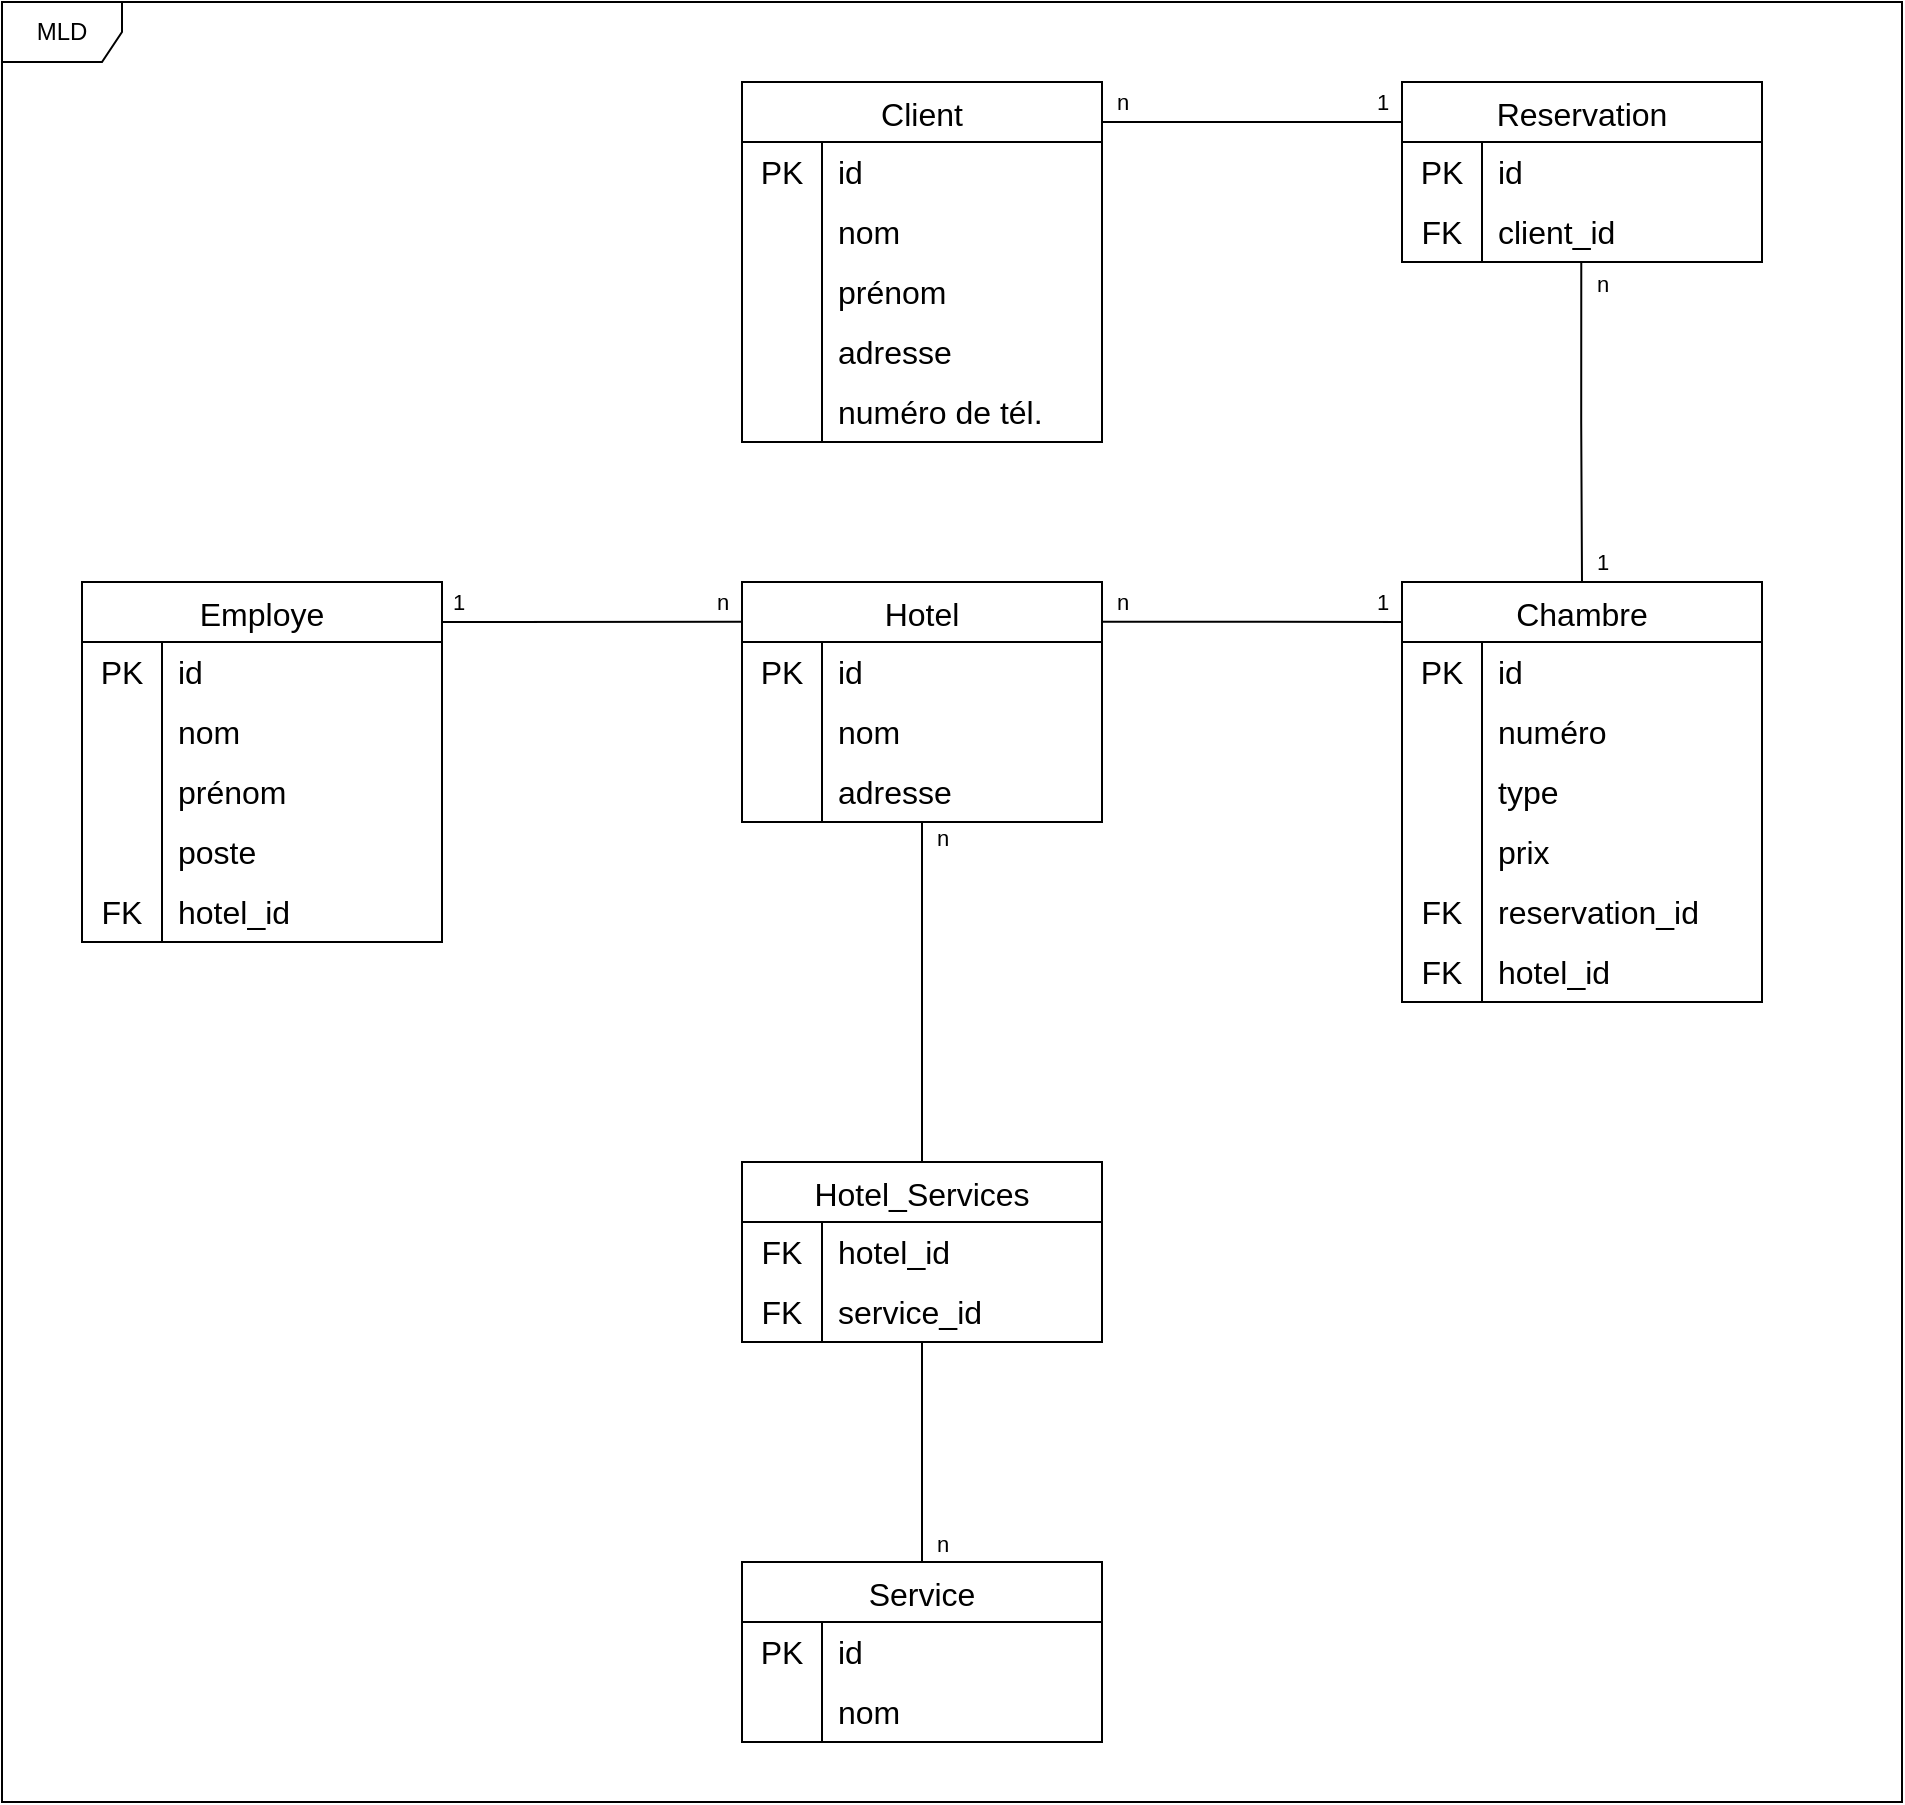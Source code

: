 <mxfile version="22.1.11" type="device">
  <diagram id="R2lEEEUBdFMjLlhIrx00" name="Page-1">
    <mxGraphModel dx="2313" dy="2354" grid="1" gridSize="10" guides="1" tooltips="1" connect="1" arrows="1" fold="1" page="1" pageScale="1" pageWidth="850" pageHeight="1100" math="0" shadow="0" extFonts="Permanent Marker^https://fonts.googleapis.com/css?family=Permanent+Marker">
      <root>
        <mxCell id="0" />
        <mxCell id="1" parent="0" />
        <mxCell id="INERQs4rVfNk_3R-kdhY-27" style="edgeStyle=orthogonalEdgeStyle;rounded=0;orthogonalLoop=1;jettySize=auto;html=1;entryX=-0.001;entryY=0.222;entryDx=0;entryDy=0;endArrow=none;endFill=0;entryPerimeter=0;exitX=1.002;exitY=0.111;exitDx=0;exitDy=0;exitPerimeter=0;" parent="1" source="QwRp-SO8r7x7Ja5KEBR6-1" target="QwRp-SO8r7x7Ja5KEBR6-17" edge="1">
          <mxGeometry relative="1" as="geometry">
            <mxPoint x="500" y="-200.19" as="sourcePoint" />
            <mxPoint x="630" y="-200.19" as="targetPoint" />
          </mxGeometry>
        </mxCell>
        <mxCell id="INERQs4rVfNk_3R-kdhY-29" value="n" style="edgeLabel;html=1;align=center;verticalAlign=middle;resizable=0;points=[];" parent="INERQs4rVfNk_3R-kdhY-27" vertex="1" connectable="0">
          <mxGeometry x="-0.871" y="2" relative="1" as="geometry">
            <mxPoint y="-8" as="offset" />
          </mxGeometry>
        </mxCell>
        <mxCell id="INERQs4rVfNk_3R-kdhY-30" value="1" style="edgeLabel;html=1;align=center;verticalAlign=middle;resizable=0;points=[];" parent="INERQs4rVfNk_3R-kdhY-27" vertex="1" connectable="0">
          <mxGeometry x="0.862" y="1" relative="1" as="geometry">
            <mxPoint y="-9" as="offset" />
          </mxGeometry>
        </mxCell>
        <mxCell id="INERQs4rVfNk_3R-kdhY-21" style="edgeStyle=orthogonalEdgeStyle;rounded=0;orthogonalLoop=1;jettySize=auto;html=1;exitX=0.498;exitY=1.005;exitDx=0;exitDy=0;entryX=0.5;entryY=0;entryDx=0;entryDy=0;endArrow=none;endFill=0;exitPerimeter=0;" parent="1" source="QwRp-SO8r7x7Ja5KEBR6-21" target="QwRp-SO8r7x7Ja5KEBR6-33" edge="1">
          <mxGeometry relative="1" as="geometry">
            <mxPoint x="729.69" y="-130" as="sourcePoint" />
            <mxPoint x="729.69" y="20" as="targetPoint" />
          </mxGeometry>
        </mxCell>
        <mxCell id="INERQs4rVfNk_3R-kdhY-23" value="n" style="edgeLabel;html=1;align=center;verticalAlign=middle;resizable=0;points=[];" parent="INERQs4rVfNk_3R-kdhY-21" vertex="1" connectable="0">
          <mxGeometry x="-0.898" relative="1" as="geometry">
            <mxPoint x="10" y="3" as="offset" />
          </mxGeometry>
        </mxCell>
        <mxCell id="INERQs4rVfNk_3R-kdhY-24" value="1" style="edgeLabel;html=1;align=center;verticalAlign=middle;resizable=0;points=[];" parent="INERQs4rVfNk_3R-kdhY-21" vertex="1" connectable="0">
          <mxGeometry x="0.88" relative="1" as="geometry">
            <mxPoint x="10" as="offset" />
          </mxGeometry>
        </mxCell>
        <mxCell id="QwRp-SO8r7x7Ja5KEBR6-1" value="Client" style="shape=table;startSize=30;container=1;collapsible=0;childLayout=tableLayout;fixedRows=1;rowLines=0;fontStyle=0;strokeColor=default;fontSize=16;" vertex="1" parent="1">
          <mxGeometry x="310" y="-220" width="180" height="180" as="geometry" />
        </mxCell>
        <mxCell id="QwRp-SO8r7x7Ja5KEBR6-2" value="" style="shape=tableRow;horizontal=0;startSize=0;swimlaneHead=0;swimlaneBody=0;top=0;left=0;bottom=0;right=0;collapsible=0;dropTarget=0;fillColor=none;points=[[0,0.5],[1,0.5]];portConstraint=eastwest;strokeColor=inherit;fontSize=16;" vertex="1" parent="QwRp-SO8r7x7Ja5KEBR6-1">
          <mxGeometry y="30" width="180" height="30" as="geometry" />
        </mxCell>
        <mxCell id="QwRp-SO8r7x7Ja5KEBR6-3" value="PK" style="shape=partialRectangle;html=1;whiteSpace=wrap;connectable=0;fillColor=none;top=0;left=0;bottom=0;right=0;overflow=hidden;pointerEvents=1;strokeColor=inherit;fontSize=16;" vertex="1" parent="QwRp-SO8r7x7Ja5KEBR6-2">
          <mxGeometry width="40" height="30" as="geometry">
            <mxRectangle width="40" height="30" as="alternateBounds" />
          </mxGeometry>
        </mxCell>
        <mxCell id="QwRp-SO8r7x7Ja5KEBR6-4" value="id" style="shape=partialRectangle;html=1;whiteSpace=wrap;connectable=0;fillColor=none;top=0;left=0;bottom=0;right=0;align=left;spacingLeft=6;overflow=hidden;strokeColor=inherit;fontSize=16;" vertex="1" parent="QwRp-SO8r7x7Ja5KEBR6-2">
          <mxGeometry x="40" width="140" height="30" as="geometry">
            <mxRectangle width="140" height="30" as="alternateBounds" />
          </mxGeometry>
        </mxCell>
        <mxCell id="QwRp-SO8r7x7Ja5KEBR6-5" value="" style="shape=tableRow;horizontal=0;startSize=0;swimlaneHead=0;swimlaneBody=0;top=0;left=0;bottom=0;right=0;collapsible=0;dropTarget=0;fillColor=none;points=[[0,0.5],[1,0.5]];portConstraint=eastwest;strokeColor=inherit;fontSize=16;" vertex="1" parent="QwRp-SO8r7x7Ja5KEBR6-1">
          <mxGeometry y="60" width="180" height="30" as="geometry" />
        </mxCell>
        <mxCell id="QwRp-SO8r7x7Ja5KEBR6-6" value="" style="shape=partialRectangle;html=1;whiteSpace=wrap;connectable=0;fillColor=none;top=0;left=0;bottom=0;right=0;overflow=hidden;strokeColor=inherit;fontSize=16;" vertex="1" parent="QwRp-SO8r7x7Ja5KEBR6-5">
          <mxGeometry width="40" height="30" as="geometry">
            <mxRectangle width="40" height="30" as="alternateBounds" />
          </mxGeometry>
        </mxCell>
        <mxCell id="QwRp-SO8r7x7Ja5KEBR6-7" value="nom" style="shape=partialRectangle;html=1;whiteSpace=wrap;connectable=0;fillColor=none;top=0;left=0;bottom=0;right=0;align=left;spacingLeft=6;overflow=hidden;strokeColor=inherit;fontSize=16;" vertex="1" parent="QwRp-SO8r7x7Ja5KEBR6-5">
          <mxGeometry x="40" width="140" height="30" as="geometry">
            <mxRectangle width="140" height="30" as="alternateBounds" />
          </mxGeometry>
        </mxCell>
        <mxCell id="QwRp-SO8r7x7Ja5KEBR6-8" value="" style="shape=tableRow;horizontal=0;startSize=0;swimlaneHead=0;swimlaneBody=0;top=0;left=0;bottom=0;right=0;collapsible=0;dropTarget=0;fillColor=none;points=[[0,0.5],[1,0.5]];portConstraint=eastwest;strokeColor=inherit;fontSize=16;" vertex="1" parent="QwRp-SO8r7x7Ja5KEBR6-1">
          <mxGeometry y="90" width="180" height="30" as="geometry" />
        </mxCell>
        <mxCell id="QwRp-SO8r7x7Ja5KEBR6-9" value="" style="shape=partialRectangle;html=1;whiteSpace=wrap;connectable=0;fillColor=none;top=0;left=0;bottom=0;right=0;overflow=hidden;strokeColor=inherit;fontSize=16;" vertex="1" parent="QwRp-SO8r7x7Ja5KEBR6-8">
          <mxGeometry width="40" height="30" as="geometry">
            <mxRectangle width="40" height="30" as="alternateBounds" />
          </mxGeometry>
        </mxCell>
        <mxCell id="QwRp-SO8r7x7Ja5KEBR6-10" value="prénom" style="shape=partialRectangle;html=1;whiteSpace=wrap;connectable=0;fillColor=none;top=0;left=0;bottom=0;right=0;align=left;spacingLeft=6;overflow=hidden;strokeColor=inherit;fontSize=16;" vertex="1" parent="QwRp-SO8r7x7Ja5KEBR6-8">
          <mxGeometry x="40" width="140" height="30" as="geometry">
            <mxRectangle width="140" height="30" as="alternateBounds" />
          </mxGeometry>
        </mxCell>
        <mxCell id="QwRp-SO8r7x7Ja5KEBR6-11" style="shape=tableRow;horizontal=0;startSize=0;swimlaneHead=0;swimlaneBody=0;top=0;left=0;bottom=0;right=0;collapsible=0;dropTarget=0;fillColor=none;points=[[0,0.5],[1,0.5]];portConstraint=eastwest;strokeColor=inherit;fontSize=16;" vertex="1" parent="QwRp-SO8r7x7Ja5KEBR6-1">
          <mxGeometry y="120" width="180" height="30" as="geometry" />
        </mxCell>
        <mxCell id="QwRp-SO8r7x7Ja5KEBR6-12" style="shape=partialRectangle;html=1;whiteSpace=wrap;connectable=0;fillColor=none;top=0;left=0;bottom=0;right=0;overflow=hidden;strokeColor=inherit;fontSize=16;" vertex="1" parent="QwRp-SO8r7x7Ja5KEBR6-11">
          <mxGeometry width="40" height="30" as="geometry">
            <mxRectangle width="40" height="30" as="alternateBounds" />
          </mxGeometry>
        </mxCell>
        <mxCell id="QwRp-SO8r7x7Ja5KEBR6-13" value="adresse" style="shape=partialRectangle;html=1;whiteSpace=wrap;connectable=0;fillColor=none;top=0;left=0;bottom=0;right=0;align=left;spacingLeft=6;overflow=hidden;strokeColor=inherit;fontSize=16;" vertex="1" parent="QwRp-SO8r7x7Ja5KEBR6-11">
          <mxGeometry x="40" width="140" height="30" as="geometry">
            <mxRectangle width="140" height="30" as="alternateBounds" />
          </mxGeometry>
        </mxCell>
        <mxCell id="QwRp-SO8r7x7Ja5KEBR6-14" style="shape=tableRow;horizontal=0;startSize=0;swimlaneHead=0;swimlaneBody=0;top=0;left=0;bottom=0;right=0;collapsible=0;dropTarget=0;fillColor=none;points=[[0,0.5],[1,0.5]];portConstraint=eastwest;strokeColor=inherit;fontSize=16;" vertex="1" parent="QwRp-SO8r7x7Ja5KEBR6-1">
          <mxGeometry y="150" width="180" height="30" as="geometry" />
        </mxCell>
        <mxCell id="QwRp-SO8r7x7Ja5KEBR6-15" style="shape=partialRectangle;html=1;whiteSpace=wrap;connectable=0;fillColor=none;top=0;left=0;bottom=0;right=0;overflow=hidden;strokeColor=inherit;fontSize=16;" vertex="1" parent="QwRp-SO8r7x7Ja5KEBR6-14">
          <mxGeometry width="40" height="30" as="geometry">
            <mxRectangle width="40" height="30" as="alternateBounds" />
          </mxGeometry>
        </mxCell>
        <mxCell id="QwRp-SO8r7x7Ja5KEBR6-16" value="numéro de tél." style="shape=partialRectangle;html=1;whiteSpace=wrap;connectable=0;fillColor=none;top=0;left=0;bottom=0;right=0;align=left;spacingLeft=6;overflow=hidden;strokeColor=inherit;fontSize=16;" vertex="1" parent="QwRp-SO8r7x7Ja5KEBR6-14">
          <mxGeometry x="40" width="140" height="30" as="geometry">
            <mxRectangle width="140" height="30" as="alternateBounds" />
          </mxGeometry>
        </mxCell>
        <mxCell id="QwRp-SO8r7x7Ja5KEBR6-17" value="Reservation" style="shape=table;startSize=30;container=1;collapsible=0;childLayout=tableLayout;fixedRows=1;rowLines=0;fontStyle=0;strokeColor=default;fontSize=16;" vertex="1" parent="1">
          <mxGeometry x="640" y="-220" width="180" height="90" as="geometry" />
        </mxCell>
        <mxCell id="QwRp-SO8r7x7Ja5KEBR6-18" value="" style="shape=tableRow;horizontal=0;startSize=0;swimlaneHead=0;swimlaneBody=0;top=0;left=0;bottom=0;right=0;collapsible=0;dropTarget=0;fillColor=none;points=[[0,0.5],[1,0.5]];portConstraint=eastwest;strokeColor=inherit;fontSize=16;" vertex="1" parent="QwRp-SO8r7x7Ja5KEBR6-17">
          <mxGeometry y="30" width="180" height="30" as="geometry" />
        </mxCell>
        <mxCell id="QwRp-SO8r7x7Ja5KEBR6-19" value="PK" style="shape=partialRectangle;html=1;whiteSpace=wrap;connectable=0;fillColor=none;top=0;left=0;bottom=0;right=0;overflow=hidden;pointerEvents=1;strokeColor=inherit;fontSize=16;" vertex="1" parent="QwRp-SO8r7x7Ja5KEBR6-18">
          <mxGeometry width="40" height="30" as="geometry">
            <mxRectangle width="40" height="30" as="alternateBounds" />
          </mxGeometry>
        </mxCell>
        <mxCell id="QwRp-SO8r7x7Ja5KEBR6-20" value="id" style="shape=partialRectangle;html=1;whiteSpace=wrap;connectable=0;fillColor=none;top=0;left=0;bottom=0;right=0;align=left;spacingLeft=6;overflow=hidden;strokeColor=inherit;fontSize=16;" vertex="1" parent="QwRp-SO8r7x7Ja5KEBR6-18">
          <mxGeometry x="40" width="140" height="30" as="geometry">
            <mxRectangle width="140" height="30" as="alternateBounds" />
          </mxGeometry>
        </mxCell>
        <mxCell id="QwRp-SO8r7x7Ja5KEBR6-21" value="" style="shape=tableRow;horizontal=0;startSize=0;swimlaneHead=0;swimlaneBody=0;top=0;left=0;bottom=0;right=0;collapsible=0;dropTarget=0;fillColor=none;points=[[0,0.5],[1,0.5]];portConstraint=eastwest;strokeColor=inherit;fontSize=16;" vertex="1" parent="QwRp-SO8r7x7Ja5KEBR6-17">
          <mxGeometry y="60" width="180" height="30" as="geometry" />
        </mxCell>
        <mxCell id="QwRp-SO8r7x7Ja5KEBR6-22" value="FK" style="shape=partialRectangle;html=1;whiteSpace=wrap;connectable=0;fillColor=none;top=0;left=0;bottom=0;right=0;overflow=hidden;strokeColor=inherit;fontSize=16;" vertex="1" parent="QwRp-SO8r7x7Ja5KEBR6-21">
          <mxGeometry width="40" height="30" as="geometry">
            <mxRectangle width="40" height="30" as="alternateBounds" />
          </mxGeometry>
        </mxCell>
        <mxCell id="QwRp-SO8r7x7Ja5KEBR6-23" value="client_id" style="shape=partialRectangle;html=1;whiteSpace=wrap;connectable=0;fillColor=none;top=0;left=0;bottom=0;right=0;align=left;spacingLeft=6;overflow=hidden;strokeColor=inherit;fontSize=16;" vertex="1" parent="QwRp-SO8r7x7Ja5KEBR6-21">
          <mxGeometry x="40" width="140" height="30" as="geometry">
            <mxRectangle width="140" height="30" as="alternateBounds" />
          </mxGeometry>
        </mxCell>
        <mxCell id="QwRp-SO8r7x7Ja5KEBR6-33" value="Chambre" style="shape=table;startSize=30;container=1;collapsible=0;childLayout=tableLayout;fixedRows=1;rowLines=0;fontStyle=0;strokeColor=default;fontSize=16;" vertex="1" parent="1">
          <mxGeometry x="640" y="30" width="180" height="210" as="geometry" />
        </mxCell>
        <mxCell id="QwRp-SO8r7x7Ja5KEBR6-34" value="" style="shape=tableRow;horizontal=0;startSize=0;swimlaneHead=0;swimlaneBody=0;top=0;left=0;bottom=0;right=0;collapsible=0;dropTarget=0;fillColor=none;points=[[0,0.5],[1,0.5]];portConstraint=eastwest;strokeColor=inherit;fontSize=16;" vertex="1" parent="QwRp-SO8r7x7Ja5KEBR6-33">
          <mxGeometry y="30" width="180" height="30" as="geometry" />
        </mxCell>
        <mxCell id="QwRp-SO8r7x7Ja5KEBR6-35" value="PK" style="shape=partialRectangle;html=1;whiteSpace=wrap;connectable=0;fillColor=none;top=0;left=0;bottom=0;right=0;overflow=hidden;pointerEvents=1;strokeColor=inherit;fontSize=16;" vertex="1" parent="QwRp-SO8r7x7Ja5KEBR6-34">
          <mxGeometry width="40" height="30" as="geometry">
            <mxRectangle width="40" height="30" as="alternateBounds" />
          </mxGeometry>
        </mxCell>
        <mxCell id="QwRp-SO8r7x7Ja5KEBR6-36" value="id" style="shape=partialRectangle;html=1;whiteSpace=wrap;connectable=0;fillColor=none;top=0;left=0;bottom=0;right=0;align=left;spacingLeft=6;overflow=hidden;strokeColor=inherit;fontSize=16;" vertex="1" parent="QwRp-SO8r7x7Ja5KEBR6-34">
          <mxGeometry x="40" width="140" height="30" as="geometry">
            <mxRectangle width="140" height="30" as="alternateBounds" />
          </mxGeometry>
        </mxCell>
        <mxCell id="QwRp-SO8r7x7Ja5KEBR6-37" value="" style="shape=tableRow;horizontal=0;startSize=0;swimlaneHead=0;swimlaneBody=0;top=0;left=0;bottom=0;right=0;collapsible=0;dropTarget=0;fillColor=none;points=[[0,0.5],[1,0.5]];portConstraint=eastwest;strokeColor=inherit;fontSize=16;" vertex="1" parent="QwRp-SO8r7x7Ja5KEBR6-33">
          <mxGeometry y="60" width="180" height="30" as="geometry" />
        </mxCell>
        <mxCell id="QwRp-SO8r7x7Ja5KEBR6-38" value="" style="shape=partialRectangle;html=1;whiteSpace=wrap;connectable=0;fillColor=none;top=0;left=0;bottom=0;right=0;overflow=hidden;strokeColor=inherit;fontSize=16;" vertex="1" parent="QwRp-SO8r7x7Ja5KEBR6-37">
          <mxGeometry width="40" height="30" as="geometry">
            <mxRectangle width="40" height="30" as="alternateBounds" />
          </mxGeometry>
        </mxCell>
        <mxCell id="QwRp-SO8r7x7Ja5KEBR6-39" value="numéro" style="shape=partialRectangle;html=1;whiteSpace=wrap;connectable=0;fillColor=none;top=0;left=0;bottom=0;right=0;align=left;spacingLeft=6;overflow=hidden;strokeColor=inherit;fontSize=16;" vertex="1" parent="QwRp-SO8r7x7Ja5KEBR6-37">
          <mxGeometry x="40" width="140" height="30" as="geometry">
            <mxRectangle width="140" height="30" as="alternateBounds" />
          </mxGeometry>
        </mxCell>
        <mxCell id="QwRp-SO8r7x7Ja5KEBR6-49" style="shape=tableRow;horizontal=0;startSize=0;swimlaneHead=0;swimlaneBody=0;top=0;left=0;bottom=0;right=0;collapsible=0;dropTarget=0;fillColor=none;points=[[0,0.5],[1,0.5]];portConstraint=eastwest;strokeColor=inherit;fontSize=16;" vertex="1" parent="QwRp-SO8r7x7Ja5KEBR6-33">
          <mxGeometry y="90" width="180" height="30" as="geometry" />
        </mxCell>
        <mxCell id="QwRp-SO8r7x7Ja5KEBR6-50" style="shape=partialRectangle;html=1;whiteSpace=wrap;connectable=0;fillColor=none;top=0;left=0;bottom=0;right=0;overflow=hidden;strokeColor=inherit;fontSize=16;" vertex="1" parent="QwRp-SO8r7x7Ja5KEBR6-49">
          <mxGeometry width="40" height="30" as="geometry">
            <mxRectangle width="40" height="30" as="alternateBounds" />
          </mxGeometry>
        </mxCell>
        <mxCell id="QwRp-SO8r7x7Ja5KEBR6-51" value="type" style="shape=partialRectangle;html=1;whiteSpace=wrap;connectable=0;fillColor=none;top=0;left=0;bottom=0;right=0;align=left;spacingLeft=6;overflow=hidden;strokeColor=inherit;fontSize=16;" vertex="1" parent="QwRp-SO8r7x7Ja5KEBR6-49">
          <mxGeometry x="40" width="140" height="30" as="geometry">
            <mxRectangle width="140" height="30" as="alternateBounds" />
          </mxGeometry>
        </mxCell>
        <mxCell id="QwRp-SO8r7x7Ja5KEBR6-46" style="shape=tableRow;horizontal=0;startSize=0;swimlaneHead=0;swimlaneBody=0;top=0;left=0;bottom=0;right=0;collapsible=0;dropTarget=0;fillColor=none;points=[[0,0.5],[1,0.5]];portConstraint=eastwest;strokeColor=inherit;fontSize=16;" vertex="1" parent="QwRp-SO8r7x7Ja5KEBR6-33">
          <mxGeometry y="120" width="180" height="30" as="geometry" />
        </mxCell>
        <mxCell id="QwRp-SO8r7x7Ja5KEBR6-47" style="shape=partialRectangle;html=1;whiteSpace=wrap;connectable=0;fillColor=none;top=0;left=0;bottom=0;right=0;overflow=hidden;strokeColor=inherit;fontSize=16;" vertex="1" parent="QwRp-SO8r7x7Ja5KEBR6-46">
          <mxGeometry width="40" height="30" as="geometry">
            <mxRectangle width="40" height="30" as="alternateBounds" />
          </mxGeometry>
        </mxCell>
        <mxCell id="QwRp-SO8r7x7Ja5KEBR6-48" value="prix" style="shape=partialRectangle;html=1;whiteSpace=wrap;connectable=0;fillColor=none;top=0;left=0;bottom=0;right=0;align=left;spacingLeft=6;overflow=hidden;strokeColor=inherit;fontSize=16;" vertex="1" parent="QwRp-SO8r7x7Ja5KEBR6-46">
          <mxGeometry x="40" width="140" height="30" as="geometry">
            <mxRectangle width="140" height="30" as="alternateBounds" />
          </mxGeometry>
        </mxCell>
        <mxCell id="QwRp-SO8r7x7Ja5KEBR6-43" style="shape=tableRow;horizontal=0;startSize=0;swimlaneHead=0;swimlaneBody=0;top=0;left=0;bottom=0;right=0;collapsible=0;dropTarget=0;fillColor=none;points=[[0,0.5],[1,0.5]];portConstraint=eastwest;strokeColor=inherit;fontSize=16;" vertex="1" parent="QwRp-SO8r7x7Ja5KEBR6-33">
          <mxGeometry y="150" width="180" height="30" as="geometry" />
        </mxCell>
        <mxCell id="QwRp-SO8r7x7Ja5KEBR6-44" value="FK" style="shape=partialRectangle;html=1;whiteSpace=wrap;connectable=0;fillColor=none;top=0;left=0;bottom=0;right=0;overflow=hidden;strokeColor=inherit;fontSize=16;" vertex="1" parent="QwRp-SO8r7x7Ja5KEBR6-43">
          <mxGeometry width="40" height="30" as="geometry">
            <mxRectangle width="40" height="30" as="alternateBounds" />
          </mxGeometry>
        </mxCell>
        <mxCell id="QwRp-SO8r7x7Ja5KEBR6-45" value="reservation_id" style="shape=partialRectangle;html=1;whiteSpace=wrap;connectable=0;fillColor=none;top=0;left=0;bottom=0;right=0;align=left;spacingLeft=6;overflow=hidden;strokeColor=inherit;fontSize=16;" vertex="1" parent="QwRp-SO8r7x7Ja5KEBR6-43">
          <mxGeometry x="40" width="140" height="30" as="geometry">
            <mxRectangle width="140" height="30" as="alternateBounds" />
          </mxGeometry>
        </mxCell>
        <mxCell id="QwRp-SO8r7x7Ja5KEBR6-40" style="shape=tableRow;horizontal=0;startSize=0;swimlaneHead=0;swimlaneBody=0;top=0;left=0;bottom=0;right=0;collapsible=0;dropTarget=0;fillColor=none;points=[[0,0.5],[1,0.5]];portConstraint=eastwest;strokeColor=inherit;fontSize=16;" vertex="1" parent="QwRp-SO8r7x7Ja5KEBR6-33">
          <mxGeometry y="180" width="180" height="30" as="geometry" />
        </mxCell>
        <mxCell id="QwRp-SO8r7x7Ja5KEBR6-41" value="FK" style="shape=partialRectangle;html=1;whiteSpace=wrap;connectable=0;fillColor=none;top=0;left=0;bottom=0;right=0;overflow=hidden;strokeColor=inherit;fontSize=16;" vertex="1" parent="QwRp-SO8r7x7Ja5KEBR6-40">
          <mxGeometry width="40" height="30" as="geometry">
            <mxRectangle width="40" height="30" as="alternateBounds" />
          </mxGeometry>
        </mxCell>
        <mxCell id="QwRp-SO8r7x7Ja5KEBR6-42" value="hotel_id" style="shape=partialRectangle;html=1;whiteSpace=wrap;connectable=0;fillColor=none;top=0;left=0;bottom=0;right=0;align=left;spacingLeft=6;overflow=hidden;strokeColor=inherit;fontSize=16;" vertex="1" parent="QwRp-SO8r7x7Ja5KEBR6-40">
          <mxGeometry x="40" width="140" height="30" as="geometry">
            <mxRectangle width="140" height="30" as="alternateBounds" />
          </mxGeometry>
        </mxCell>
        <mxCell id="QwRp-SO8r7x7Ja5KEBR6-52" value="Hotel" style="shape=table;startSize=30;container=1;collapsible=0;childLayout=tableLayout;fixedRows=1;rowLines=0;fontStyle=0;strokeColor=default;fontSize=16;" vertex="1" parent="1">
          <mxGeometry x="310" y="30" width="180" height="120" as="geometry" />
        </mxCell>
        <mxCell id="QwRp-SO8r7x7Ja5KEBR6-53" value="" style="shape=tableRow;horizontal=0;startSize=0;swimlaneHead=0;swimlaneBody=0;top=0;left=0;bottom=0;right=0;collapsible=0;dropTarget=0;fillColor=none;points=[[0,0.5],[1,0.5]];portConstraint=eastwest;strokeColor=inherit;fontSize=16;" vertex="1" parent="QwRp-SO8r7x7Ja5KEBR6-52">
          <mxGeometry y="30" width="180" height="30" as="geometry" />
        </mxCell>
        <mxCell id="QwRp-SO8r7x7Ja5KEBR6-54" value="PK" style="shape=partialRectangle;html=1;whiteSpace=wrap;connectable=0;fillColor=none;top=0;left=0;bottom=0;right=0;overflow=hidden;pointerEvents=1;strokeColor=inherit;fontSize=16;" vertex="1" parent="QwRp-SO8r7x7Ja5KEBR6-53">
          <mxGeometry width="40" height="30" as="geometry">
            <mxRectangle width="40" height="30" as="alternateBounds" />
          </mxGeometry>
        </mxCell>
        <mxCell id="QwRp-SO8r7x7Ja5KEBR6-55" value="id" style="shape=partialRectangle;html=1;whiteSpace=wrap;connectable=0;fillColor=none;top=0;left=0;bottom=0;right=0;align=left;spacingLeft=6;overflow=hidden;strokeColor=inherit;fontSize=16;" vertex="1" parent="QwRp-SO8r7x7Ja5KEBR6-53">
          <mxGeometry x="40" width="140" height="30" as="geometry">
            <mxRectangle width="140" height="30" as="alternateBounds" />
          </mxGeometry>
        </mxCell>
        <mxCell id="QwRp-SO8r7x7Ja5KEBR6-56" value="" style="shape=tableRow;horizontal=0;startSize=0;swimlaneHead=0;swimlaneBody=0;top=0;left=0;bottom=0;right=0;collapsible=0;dropTarget=0;fillColor=none;points=[[0,0.5],[1,0.5]];portConstraint=eastwest;strokeColor=inherit;fontSize=16;" vertex="1" parent="QwRp-SO8r7x7Ja5KEBR6-52">
          <mxGeometry y="60" width="180" height="30" as="geometry" />
        </mxCell>
        <mxCell id="QwRp-SO8r7x7Ja5KEBR6-57" value="" style="shape=partialRectangle;html=1;whiteSpace=wrap;connectable=0;fillColor=none;top=0;left=0;bottom=0;right=0;overflow=hidden;strokeColor=inherit;fontSize=16;" vertex="1" parent="QwRp-SO8r7x7Ja5KEBR6-56">
          <mxGeometry width="40" height="30" as="geometry">
            <mxRectangle width="40" height="30" as="alternateBounds" />
          </mxGeometry>
        </mxCell>
        <mxCell id="QwRp-SO8r7x7Ja5KEBR6-58" value="nom" style="shape=partialRectangle;html=1;whiteSpace=wrap;connectable=0;fillColor=none;top=0;left=0;bottom=0;right=0;align=left;spacingLeft=6;overflow=hidden;strokeColor=inherit;fontSize=16;" vertex="1" parent="QwRp-SO8r7x7Ja5KEBR6-56">
          <mxGeometry x="40" width="140" height="30" as="geometry">
            <mxRectangle width="140" height="30" as="alternateBounds" />
          </mxGeometry>
        </mxCell>
        <mxCell id="QwRp-SO8r7x7Ja5KEBR6-59" style="shape=tableRow;horizontal=0;startSize=0;swimlaneHead=0;swimlaneBody=0;top=0;left=0;bottom=0;right=0;collapsible=0;dropTarget=0;fillColor=none;points=[[0,0.5],[1,0.5]];portConstraint=eastwest;strokeColor=inherit;fontSize=16;" vertex="1" parent="QwRp-SO8r7x7Ja5KEBR6-52">
          <mxGeometry y="90" width="180" height="30" as="geometry" />
        </mxCell>
        <mxCell id="QwRp-SO8r7x7Ja5KEBR6-60" style="shape=partialRectangle;html=1;whiteSpace=wrap;connectable=0;fillColor=none;top=0;left=0;bottom=0;right=0;overflow=hidden;strokeColor=inherit;fontSize=16;" vertex="1" parent="QwRp-SO8r7x7Ja5KEBR6-59">
          <mxGeometry width="40" height="30" as="geometry">
            <mxRectangle width="40" height="30" as="alternateBounds" />
          </mxGeometry>
        </mxCell>
        <mxCell id="QwRp-SO8r7x7Ja5KEBR6-61" value="adresse" style="shape=partialRectangle;html=1;whiteSpace=wrap;connectable=0;fillColor=none;top=0;left=0;bottom=0;right=0;align=left;spacingLeft=6;overflow=hidden;strokeColor=inherit;fontSize=16;" vertex="1" parent="QwRp-SO8r7x7Ja5KEBR6-59">
          <mxGeometry x="40" width="140" height="30" as="geometry">
            <mxRectangle width="140" height="30" as="alternateBounds" />
          </mxGeometry>
        </mxCell>
        <mxCell id="QwRp-SO8r7x7Ja5KEBR6-71" value="Employe" style="shape=table;startSize=30;container=1;collapsible=0;childLayout=tableLayout;fixedRows=1;rowLines=0;fontStyle=0;strokeColor=default;fontSize=16;" vertex="1" parent="1">
          <mxGeometry x="-20" y="30" width="180" height="180" as="geometry" />
        </mxCell>
        <mxCell id="QwRp-SO8r7x7Ja5KEBR6-72" value="" style="shape=tableRow;horizontal=0;startSize=0;swimlaneHead=0;swimlaneBody=0;top=0;left=0;bottom=0;right=0;collapsible=0;dropTarget=0;fillColor=none;points=[[0,0.5],[1,0.5]];portConstraint=eastwest;strokeColor=inherit;fontSize=16;" vertex="1" parent="QwRp-SO8r7x7Ja5KEBR6-71">
          <mxGeometry y="30" width="180" height="30" as="geometry" />
        </mxCell>
        <mxCell id="QwRp-SO8r7x7Ja5KEBR6-73" value="PK" style="shape=partialRectangle;html=1;whiteSpace=wrap;connectable=0;fillColor=none;top=0;left=0;bottom=0;right=0;overflow=hidden;pointerEvents=1;strokeColor=inherit;fontSize=16;" vertex="1" parent="QwRp-SO8r7x7Ja5KEBR6-72">
          <mxGeometry width="40" height="30" as="geometry">
            <mxRectangle width="40" height="30" as="alternateBounds" />
          </mxGeometry>
        </mxCell>
        <mxCell id="QwRp-SO8r7x7Ja5KEBR6-74" value="id" style="shape=partialRectangle;html=1;whiteSpace=wrap;connectable=0;fillColor=none;top=0;left=0;bottom=0;right=0;align=left;spacingLeft=6;overflow=hidden;strokeColor=inherit;fontSize=16;" vertex="1" parent="QwRp-SO8r7x7Ja5KEBR6-72">
          <mxGeometry x="40" width="140" height="30" as="geometry">
            <mxRectangle width="140" height="30" as="alternateBounds" />
          </mxGeometry>
        </mxCell>
        <mxCell id="QwRp-SO8r7x7Ja5KEBR6-75" value="" style="shape=tableRow;horizontal=0;startSize=0;swimlaneHead=0;swimlaneBody=0;top=0;left=0;bottom=0;right=0;collapsible=0;dropTarget=0;fillColor=none;points=[[0,0.5],[1,0.5]];portConstraint=eastwest;strokeColor=inherit;fontSize=16;" vertex="1" parent="QwRp-SO8r7x7Ja5KEBR6-71">
          <mxGeometry y="60" width="180" height="30" as="geometry" />
        </mxCell>
        <mxCell id="QwRp-SO8r7x7Ja5KEBR6-76" value="" style="shape=partialRectangle;html=1;whiteSpace=wrap;connectable=0;fillColor=none;top=0;left=0;bottom=0;right=0;overflow=hidden;strokeColor=inherit;fontSize=16;" vertex="1" parent="QwRp-SO8r7x7Ja5KEBR6-75">
          <mxGeometry width="40" height="30" as="geometry">
            <mxRectangle width="40" height="30" as="alternateBounds" />
          </mxGeometry>
        </mxCell>
        <mxCell id="QwRp-SO8r7x7Ja5KEBR6-77" value="nom" style="shape=partialRectangle;html=1;whiteSpace=wrap;connectable=0;fillColor=none;top=0;left=0;bottom=0;right=0;align=left;spacingLeft=6;overflow=hidden;strokeColor=inherit;fontSize=16;" vertex="1" parent="QwRp-SO8r7x7Ja5KEBR6-75">
          <mxGeometry x="40" width="140" height="30" as="geometry">
            <mxRectangle width="140" height="30" as="alternateBounds" />
          </mxGeometry>
        </mxCell>
        <mxCell id="QwRp-SO8r7x7Ja5KEBR6-78" style="shape=tableRow;horizontal=0;startSize=0;swimlaneHead=0;swimlaneBody=0;top=0;left=0;bottom=0;right=0;collapsible=0;dropTarget=0;fillColor=none;points=[[0,0.5],[1,0.5]];portConstraint=eastwest;strokeColor=inherit;fontSize=16;" vertex="1" parent="QwRp-SO8r7x7Ja5KEBR6-71">
          <mxGeometry y="90" width="180" height="30" as="geometry" />
        </mxCell>
        <mxCell id="QwRp-SO8r7x7Ja5KEBR6-79" style="shape=partialRectangle;html=1;whiteSpace=wrap;connectable=0;fillColor=none;top=0;left=0;bottom=0;right=0;overflow=hidden;strokeColor=inherit;fontSize=16;" vertex="1" parent="QwRp-SO8r7x7Ja5KEBR6-78">
          <mxGeometry width="40" height="30" as="geometry">
            <mxRectangle width="40" height="30" as="alternateBounds" />
          </mxGeometry>
        </mxCell>
        <mxCell id="QwRp-SO8r7x7Ja5KEBR6-80" value="prénom" style="shape=partialRectangle;html=1;whiteSpace=wrap;connectable=0;fillColor=none;top=0;left=0;bottom=0;right=0;align=left;spacingLeft=6;overflow=hidden;strokeColor=inherit;fontSize=16;" vertex="1" parent="QwRp-SO8r7x7Ja5KEBR6-78">
          <mxGeometry x="40" width="140" height="30" as="geometry">
            <mxRectangle width="140" height="30" as="alternateBounds" />
          </mxGeometry>
        </mxCell>
        <mxCell id="QwRp-SO8r7x7Ja5KEBR6-84" style="shape=tableRow;horizontal=0;startSize=0;swimlaneHead=0;swimlaneBody=0;top=0;left=0;bottom=0;right=0;collapsible=0;dropTarget=0;fillColor=none;points=[[0,0.5],[1,0.5]];portConstraint=eastwest;strokeColor=inherit;fontSize=16;" vertex="1" parent="QwRp-SO8r7x7Ja5KEBR6-71">
          <mxGeometry y="120" width="180" height="30" as="geometry" />
        </mxCell>
        <mxCell id="QwRp-SO8r7x7Ja5KEBR6-85" style="shape=partialRectangle;html=1;whiteSpace=wrap;connectable=0;fillColor=none;top=0;left=0;bottom=0;right=0;overflow=hidden;strokeColor=inherit;fontSize=16;" vertex="1" parent="QwRp-SO8r7x7Ja5KEBR6-84">
          <mxGeometry width="40" height="30" as="geometry">
            <mxRectangle width="40" height="30" as="alternateBounds" />
          </mxGeometry>
        </mxCell>
        <mxCell id="QwRp-SO8r7x7Ja5KEBR6-86" value="poste" style="shape=partialRectangle;html=1;whiteSpace=wrap;connectable=0;fillColor=none;top=0;left=0;bottom=0;right=0;align=left;spacingLeft=6;overflow=hidden;strokeColor=inherit;fontSize=16;" vertex="1" parent="QwRp-SO8r7x7Ja5KEBR6-84">
          <mxGeometry x="40" width="140" height="30" as="geometry">
            <mxRectangle width="140" height="30" as="alternateBounds" />
          </mxGeometry>
        </mxCell>
        <mxCell id="QwRp-SO8r7x7Ja5KEBR6-81" style="shape=tableRow;horizontal=0;startSize=0;swimlaneHead=0;swimlaneBody=0;top=0;left=0;bottom=0;right=0;collapsible=0;dropTarget=0;fillColor=none;points=[[0,0.5],[1,0.5]];portConstraint=eastwest;strokeColor=inherit;fontSize=16;" vertex="1" parent="QwRp-SO8r7x7Ja5KEBR6-71">
          <mxGeometry y="150" width="180" height="30" as="geometry" />
        </mxCell>
        <mxCell id="QwRp-SO8r7x7Ja5KEBR6-82" value="FK" style="shape=partialRectangle;html=1;whiteSpace=wrap;connectable=0;fillColor=none;top=0;left=0;bottom=0;right=0;overflow=hidden;strokeColor=inherit;fontSize=16;" vertex="1" parent="QwRp-SO8r7x7Ja5KEBR6-81">
          <mxGeometry width="40" height="30" as="geometry">
            <mxRectangle width="40" height="30" as="alternateBounds" />
          </mxGeometry>
        </mxCell>
        <mxCell id="QwRp-SO8r7x7Ja5KEBR6-83" value="hotel_id" style="shape=partialRectangle;html=1;whiteSpace=wrap;connectable=0;fillColor=none;top=0;left=0;bottom=0;right=0;align=left;spacingLeft=6;overflow=hidden;strokeColor=inherit;fontSize=16;" vertex="1" parent="QwRp-SO8r7x7Ja5KEBR6-81">
          <mxGeometry x="40" width="140" height="30" as="geometry">
            <mxRectangle width="140" height="30" as="alternateBounds" />
          </mxGeometry>
        </mxCell>
        <mxCell id="QwRp-SO8r7x7Ja5KEBR6-115" style="edgeStyle=orthogonalEdgeStyle;rounded=0;orthogonalLoop=1;jettySize=auto;html=1;exitX=0.5;exitY=0;exitDx=0;exitDy=0;endArrow=none;endFill=0;entryX=0.5;entryY=1.005;entryDx=0;entryDy=0;entryPerimeter=0;" edge="1" parent="1" source="QwRp-SO8r7x7Ja5KEBR6-87" target="QwRp-SO8r7x7Ja5KEBR6-59">
          <mxGeometry relative="1" as="geometry">
            <mxPoint x="399.923" y="160" as="targetPoint" />
          </mxGeometry>
        </mxCell>
        <mxCell id="QwRp-SO8r7x7Ja5KEBR6-118" value="n" style="edgeLabel;html=1;align=center;verticalAlign=middle;resizable=0;points=[];" vertex="1" connectable="0" parent="QwRp-SO8r7x7Ja5KEBR6-115">
          <mxGeometry x="0.911" relative="1" as="geometry">
            <mxPoint x="10" as="offset" />
          </mxGeometry>
        </mxCell>
        <mxCell id="QwRp-SO8r7x7Ja5KEBR6-87" value="Hotel_Services" style="shape=table;startSize=30;container=1;collapsible=0;childLayout=tableLayout;fixedRows=1;rowLines=0;fontStyle=0;strokeColor=default;fontSize=16;" vertex="1" parent="1">
          <mxGeometry x="310" y="320" width="180" height="90" as="geometry" />
        </mxCell>
        <mxCell id="QwRp-SO8r7x7Ja5KEBR6-88" value="" style="shape=tableRow;horizontal=0;startSize=0;swimlaneHead=0;swimlaneBody=0;top=0;left=0;bottom=0;right=0;collapsible=0;dropTarget=0;fillColor=none;points=[[0,0.5],[1,0.5]];portConstraint=eastwest;strokeColor=inherit;fontSize=16;" vertex="1" parent="QwRp-SO8r7x7Ja5KEBR6-87">
          <mxGeometry y="30" width="180" height="30" as="geometry" />
        </mxCell>
        <mxCell id="QwRp-SO8r7x7Ja5KEBR6-89" value="FK" style="shape=partialRectangle;html=1;whiteSpace=wrap;connectable=0;fillColor=none;top=0;left=0;bottom=0;right=0;overflow=hidden;pointerEvents=1;strokeColor=inherit;fontSize=16;" vertex="1" parent="QwRp-SO8r7x7Ja5KEBR6-88">
          <mxGeometry width="40" height="30" as="geometry">
            <mxRectangle width="40" height="30" as="alternateBounds" />
          </mxGeometry>
        </mxCell>
        <mxCell id="QwRp-SO8r7x7Ja5KEBR6-90" value="hotel_id" style="shape=partialRectangle;html=1;whiteSpace=wrap;connectable=0;fillColor=none;top=0;left=0;bottom=0;right=0;align=left;spacingLeft=6;overflow=hidden;strokeColor=inherit;fontSize=16;" vertex="1" parent="QwRp-SO8r7x7Ja5KEBR6-88">
          <mxGeometry x="40" width="140" height="30" as="geometry">
            <mxRectangle width="140" height="30" as="alternateBounds" />
          </mxGeometry>
        </mxCell>
        <mxCell id="QwRp-SO8r7x7Ja5KEBR6-91" value="" style="shape=tableRow;horizontal=0;startSize=0;swimlaneHead=0;swimlaneBody=0;top=0;left=0;bottom=0;right=0;collapsible=0;dropTarget=0;fillColor=none;points=[[0,0.5],[1,0.5]];portConstraint=eastwest;strokeColor=inherit;fontSize=16;" vertex="1" parent="QwRp-SO8r7x7Ja5KEBR6-87">
          <mxGeometry y="60" width="180" height="30" as="geometry" />
        </mxCell>
        <mxCell id="QwRp-SO8r7x7Ja5KEBR6-92" value="FK" style="shape=partialRectangle;html=1;whiteSpace=wrap;connectable=0;fillColor=none;top=0;left=0;bottom=0;right=0;overflow=hidden;strokeColor=inherit;fontSize=16;" vertex="1" parent="QwRp-SO8r7x7Ja5KEBR6-91">
          <mxGeometry width="40" height="30" as="geometry">
            <mxRectangle width="40" height="30" as="alternateBounds" />
          </mxGeometry>
        </mxCell>
        <mxCell id="QwRp-SO8r7x7Ja5KEBR6-93" value="service_id" style="shape=partialRectangle;html=1;whiteSpace=wrap;connectable=0;fillColor=none;top=0;left=0;bottom=0;right=0;align=left;spacingLeft=6;overflow=hidden;strokeColor=inherit;fontSize=16;" vertex="1" parent="QwRp-SO8r7x7Ja5KEBR6-91">
          <mxGeometry x="40" width="140" height="30" as="geometry">
            <mxRectangle width="140" height="30" as="alternateBounds" />
          </mxGeometry>
        </mxCell>
        <mxCell id="QwRp-SO8r7x7Ja5KEBR6-116" style="edgeStyle=orthogonalEdgeStyle;rounded=0;orthogonalLoop=1;jettySize=auto;html=1;exitX=0.5;exitY=0;exitDx=0;exitDy=0;endArrow=none;endFill=0;entryX=0.5;entryY=1.005;entryDx=0;entryDy=0;entryPerimeter=0;" edge="1" parent="1" source="QwRp-SO8r7x7Ja5KEBR6-103" target="QwRp-SO8r7x7Ja5KEBR6-91">
          <mxGeometry relative="1" as="geometry">
            <mxPoint x="400.047" y="420" as="targetPoint" />
          </mxGeometry>
        </mxCell>
        <mxCell id="QwRp-SO8r7x7Ja5KEBR6-117" value="n" style="edgeLabel;html=1;align=center;verticalAlign=middle;resizable=0;points=[];" vertex="1" connectable="0" parent="QwRp-SO8r7x7Ja5KEBR6-116">
          <mxGeometry x="-0.935" relative="1" as="geometry">
            <mxPoint x="10" y="-6" as="offset" />
          </mxGeometry>
        </mxCell>
        <mxCell id="QwRp-SO8r7x7Ja5KEBR6-103" value="Service" style="shape=table;startSize=30;container=1;collapsible=0;childLayout=tableLayout;fixedRows=1;rowLines=0;fontStyle=0;strokeColor=default;fontSize=16;" vertex="1" parent="1">
          <mxGeometry x="310" y="520" width="180" height="90" as="geometry" />
        </mxCell>
        <mxCell id="QwRp-SO8r7x7Ja5KEBR6-104" value="" style="shape=tableRow;horizontal=0;startSize=0;swimlaneHead=0;swimlaneBody=0;top=0;left=0;bottom=0;right=0;collapsible=0;dropTarget=0;fillColor=none;points=[[0,0.5],[1,0.5]];portConstraint=eastwest;strokeColor=inherit;fontSize=16;" vertex="1" parent="QwRp-SO8r7x7Ja5KEBR6-103">
          <mxGeometry y="30" width="180" height="30" as="geometry" />
        </mxCell>
        <mxCell id="QwRp-SO8r7x7Ja5KEBR6-105" value="PK" style="shape=partialRectangle;html=1;whiteSpace=wrap;connectable=0;fillColor=none;top=0;left=0;bottom=0;right=0;overflow=hidden;pointerEvents=1;strokeColor=inherit;fontSize=16;" vertex="1" parent="QwRp-SO8r7x7Ja5KEBR6-104">
          <mxGeometry width="40" height="30" as="geometry">
            <mxRectangle width="40" height="30" as="alternateBounds" />
          </mxGeometry>
        </mxCell>
        <mxCell id="QwRp-SO8r7x7Ja5KEBR6-106" value="id" style="shape=partialRectangle;html=1;whiteSpace=wrap;connectable=0;fillColor=none;top=0;left=0;bottom=0;right=0;align=left;spacingLeft=6;overflow=hidden;strokeColor=inherit;fontSize=16;" vertex="1" parent="QwRp-SO8r7x7Ja5KEBR6-104">
          <mxGeometry x="40" width="140" height="30" as="geometry">
            <mxRectangle width="140" height="30" as="alternateBounds" />
          </mxGeometry>
        </mxCell>
        <mxCell id="QwRp-SO8r7x7Ja5KEBR6-107" value="" style="shape=tableRow;horizontal=0;startSize=0;swimlaneHead=0;swimlaneBody=0;top=0;left=0;bottom=0;right=0;collapsible=0;dropTarget=0;fillColor=none;points=[[0,0.5],[1,0.5]];portConstraint=eastwest;strokeColor=inherit;fontSize=16;" vertex="1" parent="QwRp-SO8r7x7Ja5KEBR6-103">
          <mxGeometry y="60" width="180" height="30" as="geometry" />
        </mxCell>
        <mxCell id="QwRp-SO8r7x7Ja5KEBR6-108" value="" style="shape=partialRectangle;html=1;whiteSpace=wrap;connectable=0;fillColor=none;top=0;left=0;bottom=0;right=0;overflow=hidden;strokeColor=inherit;fontSize=16;" vertex="1" parent="QwRp-SO8r7x7Ja5KEBR6-107">
          <mxGeometry width="40" height="30" as="geometry">
            <mxRectangle width="40" height="30" as="alternateBounds" />
          </mxGeometry>
        </mxCell>
        <mxCell id="QwRp-SO8r7x7Ja5KEBR6-109" value="nom" style="shape=partialRectangle;html=1;whiteSpace=wrap;connectable=0;fillColor=none;top=0;left=0;bottom=0;right=0;align=left;spacingLeft=6;overflow=hidden;strokeColor=inherit;fontSize=16;" vertex="1" parent="QwRp-SO8r7x7Ja5KEBR6-107">
          <mxGeometry x="40" width="140" height="30" as="geometry">
            <mxRectangle width="140" height="30" as="alternateBounds" />
          </mxGeometry>
        </mxCell>
        <mxCell id="QwRp-SO8r7x7Ja5KEBR6-112" style="edgeStyle=orthogonalEdgeStyle;rounded=0;orthogonalLoop=1;jettySize=auto;html=1;entryX=-0.001;entryY=0.095;entryDx=0;entryDy=0;endArrow=none;endFill=0;entryPerimeter=0;exitX=1;exitY=0.166;exitDx=0;exitDy=0;exitPerimeter=0;" edge="1" parent="1" source="QwRp-SO8r7x7Ja5KEBR6-52" target="QwRp-SO8r7x7Ja5KEBR6-33">
          <mxGeometry relative="1" as="geometry">
            <mxPoint x="500" y="50" as="sourcePoint" />
            <mxPoint x="640" y="50" as="targetPoint" />
          </mxGeometry>
        </mxCell>
        <mxCell id="QwRp-SO8r7x7Ja5KEBR6-113" value="n" style="edgeLabel;html=1;align=center;verticalAlign=middle;resizable=0;points=[];" vertex="1" connectable="0" parent="QwRp-SO8r7x7Ja5KEBR6-112">
          <mxGeometry x="-0.871" y="2" relative="1" as="geometry">
            <mxPoint y="-8" as="offset" />
          </mxGeometry>
        </mxCell>
        <mxCell id="QwRp-SO8r7x7Ja5KEBR6-114" value="1" style="edgeLabel;html=1;align=center;verticalAlign=middle;resizable=0;points=[];" vertex="1" connectable="0" parent="QwRp-SO8r7x7Ja5KEBR6-112">
          <mxGeometry x="0.862" y="1" relative="1" as="geometry">
            <mxPoint y="-9" as="offset" />
          </mxGeometry>
        </mxCell>
        <mxCell id="QwRp-SO8r7x7Ja5KEBR6-119" value="" style="endArrow=none;html=1;rounded=0;exitX=1.001;exitY=0.111;exitDx=0;exitDy=0;exitPerimeter=0;entryX=0;entryY=0.166;entryDx=0;entryDy=0;entryPerimeter=0;" edge="1" parent="1" source="QwRp-SO8r7x7Ja5KEBR6-71" target="QwRp-SO8r7x7Ja5KEBR6-52">
          <mxGeometry width="50" height="50" relative="1" as="geometry">
            <mxPoint x="180" y="50" as="sourcePoint" />
            <mxPoint x="300" y="50" as="targetPoint" />
          </mxGeometry>
        </mxCell>
        <mxCell id="QwRp-SO8r7x7Ja5KEBR6-120" value="n" style="edgeLabel;html=1;align=center;verticalAlign=middle;resizable=0;points=[];" vertex="1" connectable="0" parent="QwRp-SO8r7x7Ja5KEBR6-119">
          <mxGeometry x="0.86" y="1" relative="1" as="geometry">
            <mxPoint y="-9" as="offset" />
          </mxGeometry>
        </mxCell>
        <mxCell id="QwRp-SO8r7x7Ja5KEBR6-121" value="1" style="edgeLabel;html=1;align=center;verticalAlign=middle;resizable=0;points=[];" vertex="1" connectable="0" parent="QwRp-SO8r7x7Ja5KEBR6-119">
          <mxGeometry x="-0.898" y="2" relative="1" as="geometry">
            <mxPoint y="-8" as="offset" />
          </mxGeometry>
        </mxCell>
        <mxCell id="QwRp-SO8r7x7Ja5KEBR6-122" value="MLD" style="shape=umlFrame;whiteSpace=wrap;html=1;pointerEvents=0;" vertex="1" parent="1">
          <mxGeometry x="-60" y="-260" width="950" height="900" as="geometry" />
        </mxCell>
      </root>
    </mxGraphModel>
  </diagram>
</mxfile>
